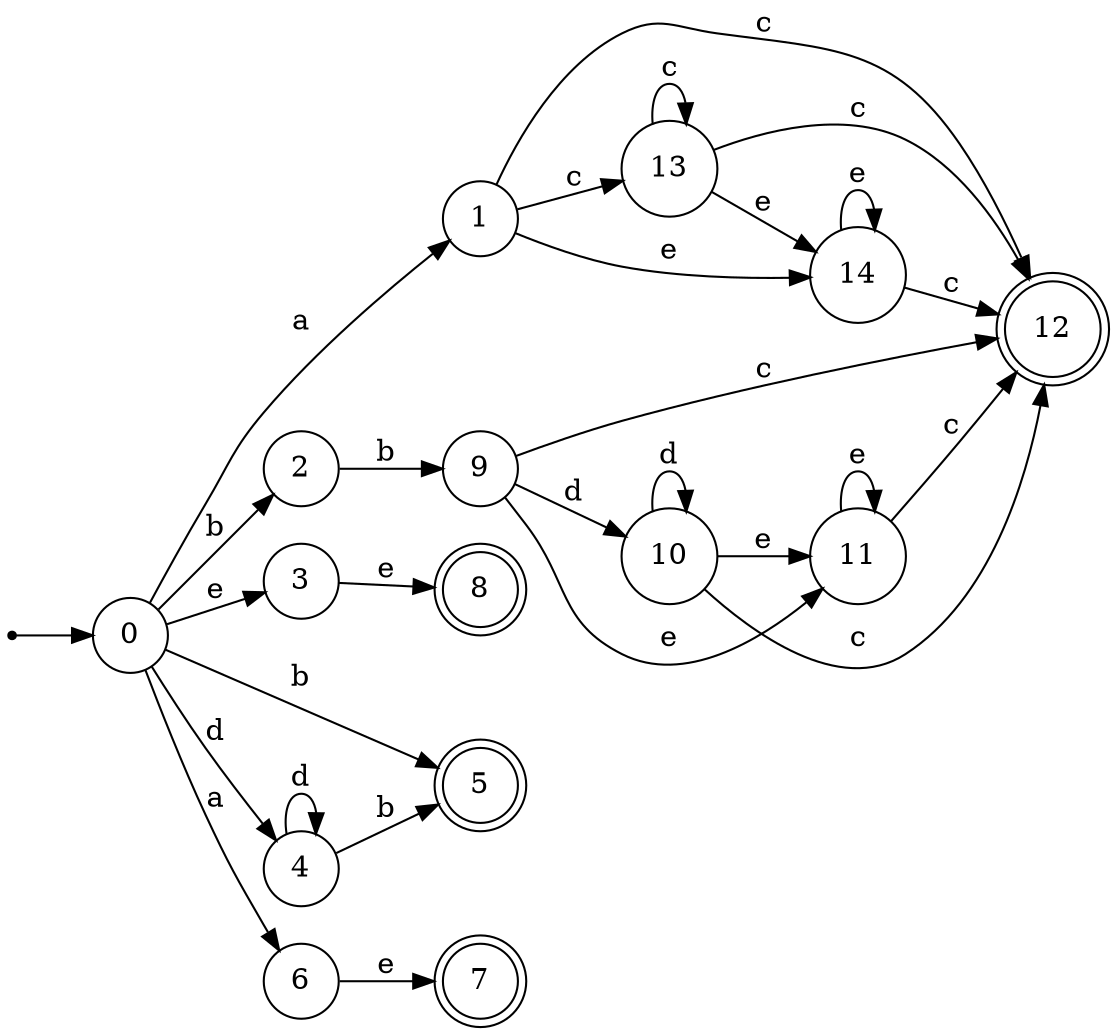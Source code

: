 digraph finite_state_machine {
rankdir=LR;
size="20,20";
node [shape = point]; "dummy0"
node [shape = circle]; "0";
"dummy0" -> "0";
node [shape = circle]; "1";
node [shape = circle]; "2";
node [shape = circle]; "3";
node [shape = circle]; "4";
node [shape = doublecircle]; "5";node [shape = circle]; "6";
node [shape = doublecircle]; "7";node [shape = doublecircle]; "8";node [shape = circle]; "9";
node [shape = circle]; "10";
node [shape = circle]; "11";
node [shape = doublecircle]; "12";node [shape = circle]; "13";
node [shape = circle]; "14";
"0" -> "1" [label = "a"];
 "0" -> "6" [label = "a"];
 "0" -> "2" [label = "b"];
 "0" -> "5" [label = "b"];
 "0" -> "3" [label = "e"];
 "0" -> "4" [label = "d"];
 "6" -> "7" [label = "e"];
 "4" -> "4" [label = "d"];
 "4" -> "5" [label = "b"];
 "3" -> "8" [label = "e"];
 "2" -> "9" [label = "b"];
 "9" -> "10" [label = "d"];
 "9" -> "11" [label = "e"];
 "9" -> "12" [label = "c"];
 "11" -> "11" [label = "e"];
 "11" -> "12" [label = "c"];
 "10" -> "10" [label = "d"];
 "10" -> "11" [label = "e"];
 "10" -> "12" [label = "c"];
 "1" -> "12" [label = "c"];
 "1" -> "13" [label = "c"];
 "1" -> "14" [label = "e"];
 "14" -> "14" [label = "e"];
 "14" -> "12" [label = "c"];
 "13" -> "12" [label = "c"];
 "13" -> "13" [label = "c"];
 "13" -> "14" [label = "e"];
 }
